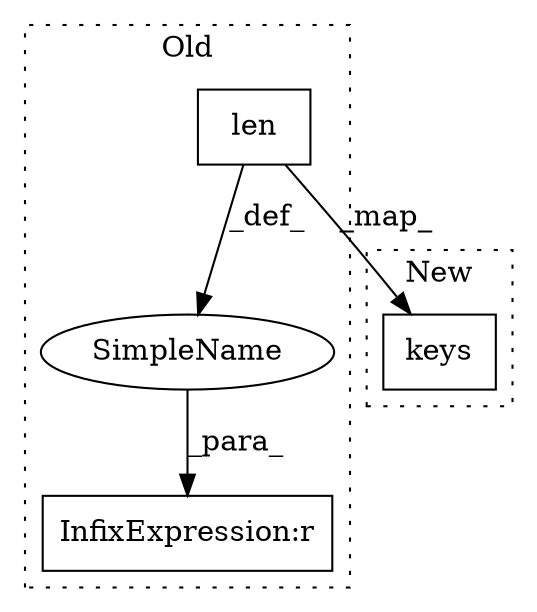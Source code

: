 digraph G {
subgraph cluster0 {
1 [label="len" a="32" s="11548,11571" l="4,1" shape="box"];
3 [label="SimpleName" a="42" s="" l="" shape="ellipse"];
4 [label="InfixExpression:r" a="27" s="11572" l="4" shape="box"];
label = "Old";
style="dotted";
}
subgraph cluster1 {
2 [label="keys" a="32" s="9398" l="6" shape="box"];
label = "New";
style="dotted";
}
1 -> 3 [label="_def_"];
1 -> 2 [label="_map_"];
3 -> 4 [label="_para_"];
}